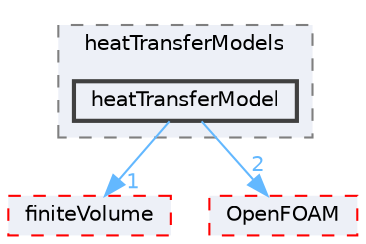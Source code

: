 digraph "src/phaseSystemModels/reactingEuler/multiphaseSystem/interfacialModels/heatTransferModels/heatTransferModel"
{
 // LATEX_PDF_SIZE
  bgcolor="transparent";
  edge [fontname=Helvetica,fontsize=10,labelfontname=Helvetica,labelfontsize=10];
  node [fontname=Helvetica,fontsize=10,shape=box,height=0.2,width=0.4];
  compound=true
  subgraph clusterdir_e4632b1992d7ab1ac8cd81dbc196cbed {
    graph [ bgcolor="#edf0f7", pencolor="grey50", label="heatTransferModels", fontname=Helvetica,fontsize=10 style="filled,dashed", URL="dir_e4632b1992d7ab1ac8cd81dbc196cbed.html",tooltip=""]
  dir_8ffc0fa1914280b1d64712066e976c72 [label="heatTransferModel", fillcolor="#edf0f7", color="grey25", style="filled,bold", URL="dir_8ffc0fa1914280b1d64712066e976c72.html",tooltip=""];
  }
  dir_9bd15774b555cf7259a6fa18f99fe99b [label="finiteVolume", fillcolor="#edf0f7", color="red", style="filled,dashed", URL="dir_9bd15774b555cf7259a6fa18f99fe99b.html",tooltip=""];
  dir_c5473ff19b20e6ec4dfe5c310b3778a8 [label="OpenFOAM", fillcolor="#edf0f7", color="red", style="filled,dashed", URL="dir_c5473ff19b20e6ec4dfe5c310b3778a8.html",tooltip=""];
  dir_8ffc0fa1914280b1d64712066e976c72->dir_9bd15774b555cf7259a6fa18f99fe99b [headlabel="1", labeldistance=1.5 headhref="dir_001719_001387.html" href="dir_001719_001387.html" color="steelblue1" fontcolor="steelblue1"];
  dir_8ffc0fa1914280b1d64712066e976c72->dir_c5473ff19b20e6ec4dfe5c310b3778a8 [headlabel="2", labeldistance=1.5 headhref="dir_001719_002695.html" href="dir_001719_002695.html" color="steelblue1" fontcolor="steelblue1"];
}
